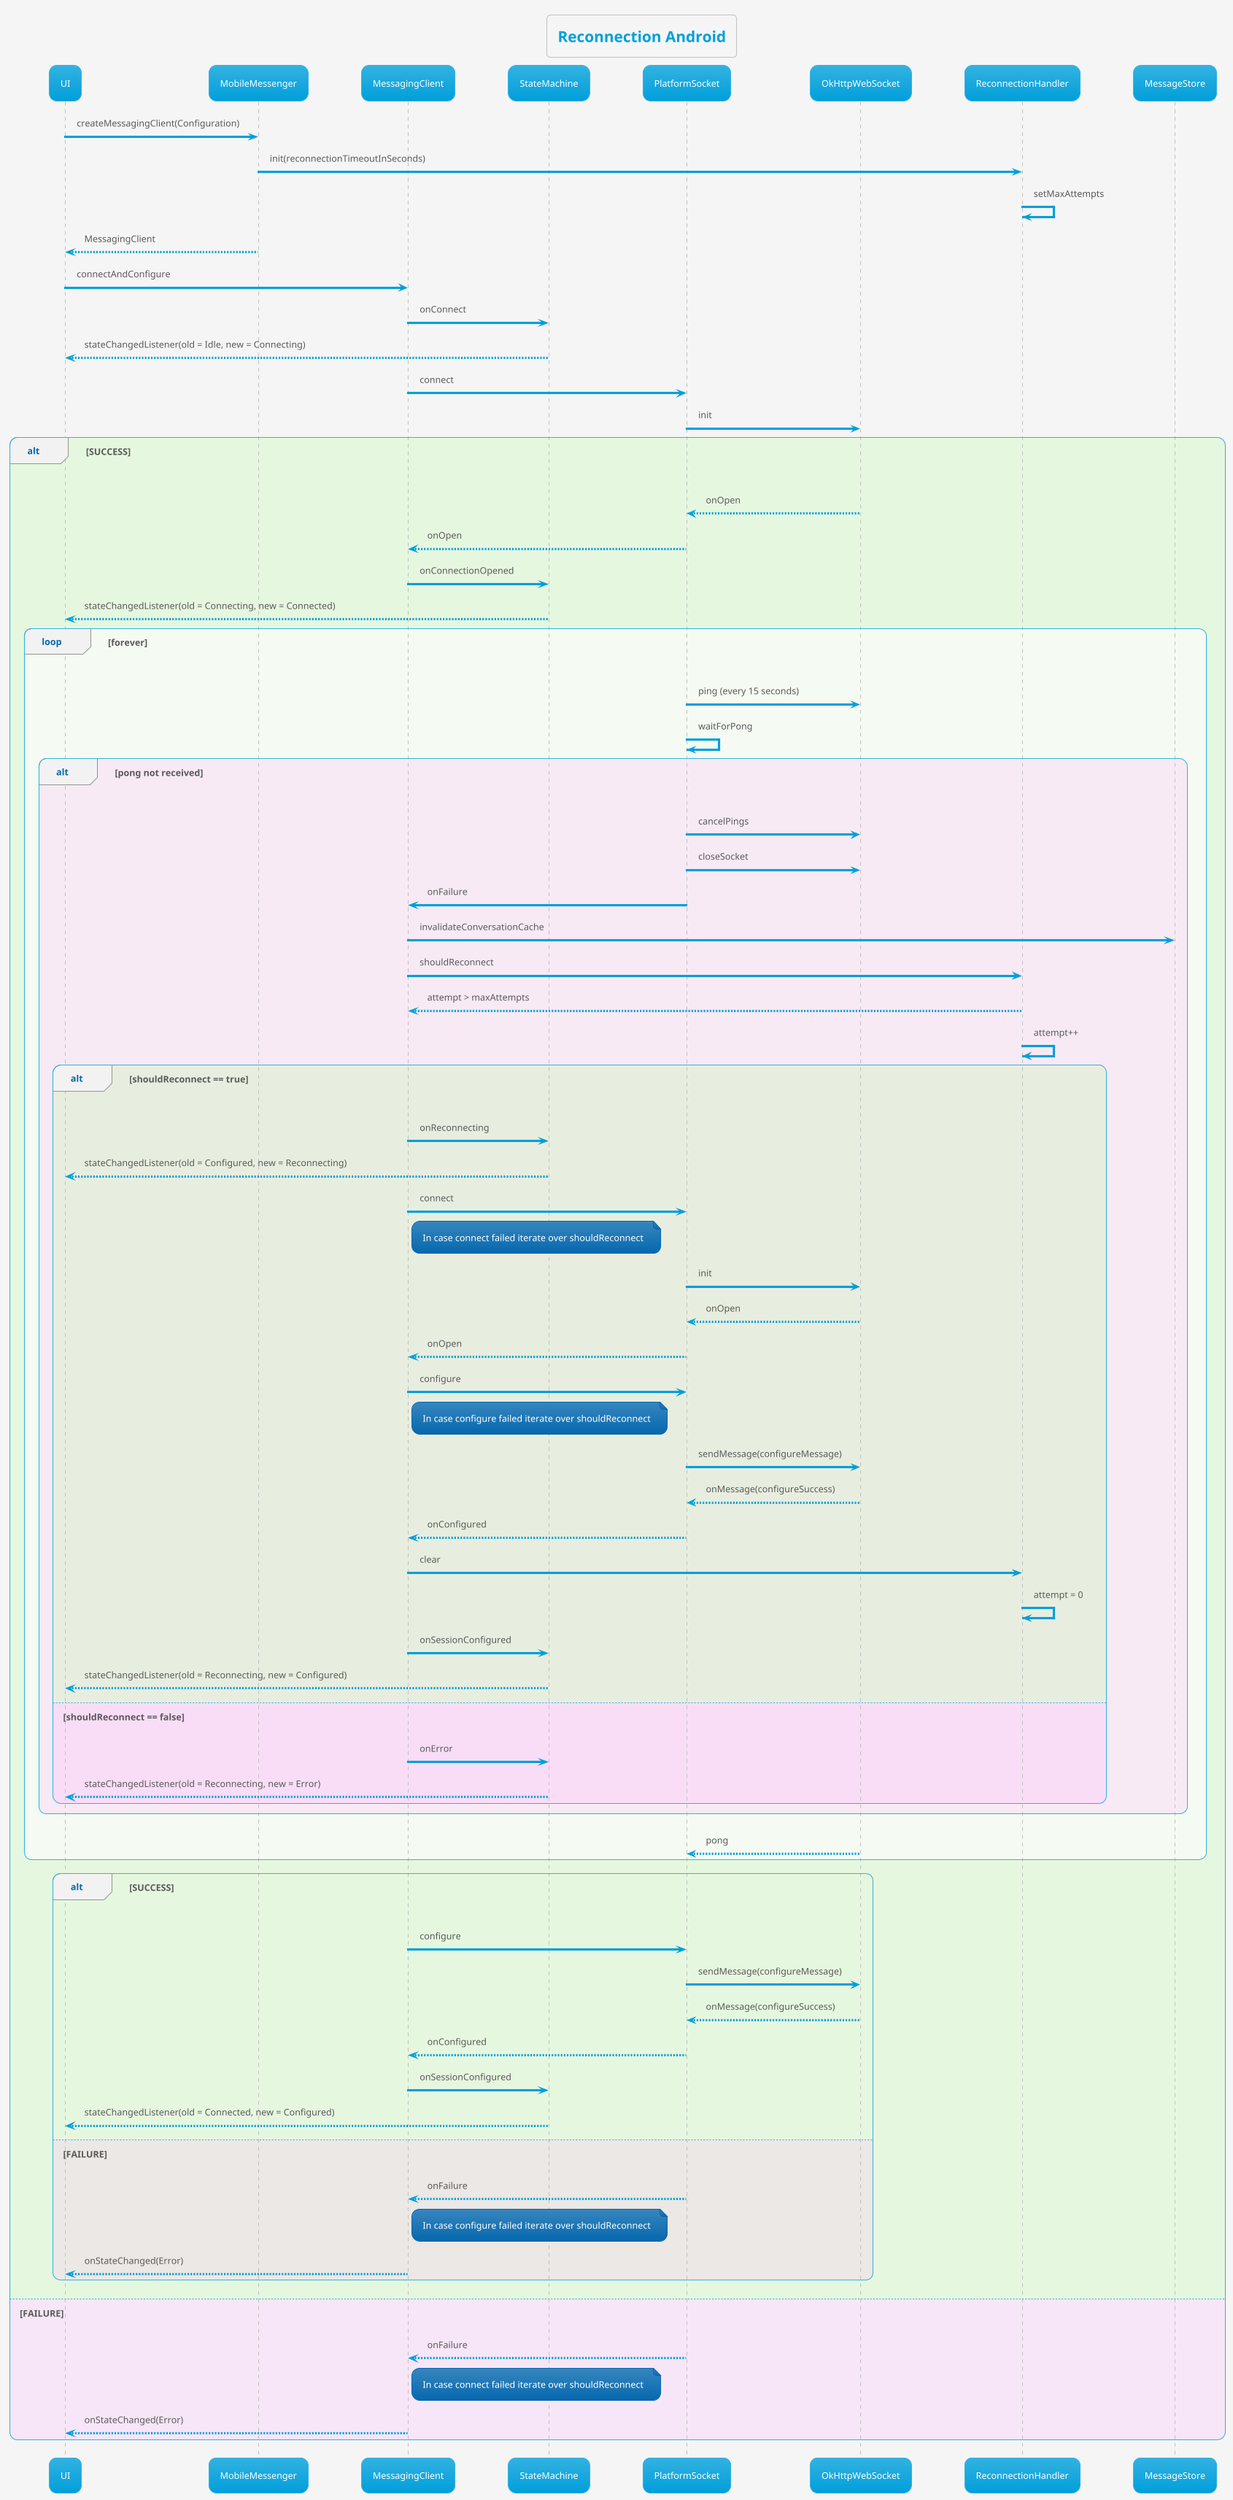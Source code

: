 @startuml
'https://plantuml.com/sequence-diagram

!theme bluegray
!pragma teoz true

skinparam backgroundColor #whitesmoke
title Reconnection Android

participant UI
participant MobileMessenger
participant MessagingClient
participant StateMachine
participant PlatformSocket
participant OkHttpWebSocket
participant ReconnectionHandler
participant MessageStore

UI -> MobileMessenger: createMessagingClient(Configuration)
MobileMessenger -> ReconnectionHandler: init(reconnectionTimeoutInSeconds)
ReconnectionHandler -> ReconnectionHandler: setMaxAttempts
MobileMessenger --> UI: MessagingClient
UI -> MessagingClient: connectAndConfigure
MessagingClient -> StateMachine: onConnect
StateMachine --> UI: stateChangedListener(old = Idle, new = Connecting)
MessagingClient -> PlatformSocket: connect
PlatformSocket -> OkHttpWebSocket: init

alt #aaff8833 SUCCESS
    OkHttpWebSocket --> PlatformSocket: onOpen
    PlatformSocket --> MessagingClient: onOpen
    MessagingClient -> StateMachine: onConnectionOpened
    StateMachine --> UI: stateChangedListener(old = Connecting, new = Connected)
    loop #fcfcfcaa forever
    PlatformSocket -> OkHttpWebSocket: ping (every 15 seconds)
    PlatformSocket -> PlatformSocket: waitForPong
        alt #ffaaff33 pong not received
            PlatformSocket -> OkHttpWebSocket: cancelPings
            PlatformSocket -> OkHttpWebSocket: closeSocket
            PlatformSocket -> MessagingClient: onFailure
            MessagingClient -> MessageStore: invalidateConversationCache
            MessagingClient -> ReconnectionHandler: shouldReconnect
            ReconnectionHandler --> MessagingClient: attempt > maxAttempts
            ReconnectionHandler -> ReconnectionHandler: attempt++
            alt #aaff8833 shouldReconnect == true
                MessagingClient -> StateMachine: onReconnecting
                StateMachine --> UI: stateChangedListener(old = Configured, new = Reconnecting)
                MessagingClient -> PlatformSocket: connect
                note right MessagingClient
                                In case connect failed iterate over shouldReconnect
                            end note
                PlatformSocket -> OkHttpWebSocket: init
                OkHttpWebSocket --> PlatformSocket: onOpen
                PlatformSocket --> MessagingClient: onOpen
                MessagingClient -> PlatformSocket: configure
                note right MessagingClient
                                In case configure failed iterate over shouldReconnect
                end note
                PlatformSocket -> OkHttpWebSocket: sendMessage(configureMessage)
                OkHttpWebSocket --> PlatformSocket: onMessage(configureSuccess)
                PlatformSocket --> MessagingClient: onConfigured
                MessagingClient -> ReconnectionHandler: clear
                ReconnectionHandler -> ReconnectionHandler: attempt = 0
                MessagingClient -> StateMachine: onSessionConfigured
                StateMachine --> UI: stateChangedListener(old = Reconnecting, new = Configured)
            else #ffaaff33 shouldReconnect == false
                MessagingClient -> StateMachine: onError
                StateMachine --> UI: stateChangedListener(old = Reconnecting, new = Error)
            end
        end
    OkHttpWebSocket --> PlatformSocket: pong
    end
alt SUCCESS
    MessagingClient -> PlatformSocket: configure
    PlatformSocket -> OkHttpWebSocket: sendMessage(configureMessage)
    OkHttpWebSocket --> PlatformSocket: onMessage(configureSuccess)
    PlatformSocket --> MessagingClient: onConfigured
    MessagingClient -> StateMachine: onSessionConfigured
    StateMachine --> UI: stateChangedListener(old = Connected, new = Configured)
else #ffaaff33 FAILURE
    PlatformSocket --> MessagingClient: onFailure
        note right MessagingClient
                   In case configure failed iterate over shouldReconnect
        end note
    MessagingClient --> UI: onStateChanged(Error)
end
else #ffaaff33 FAILURE
    PlatformSocket --> MessagingClient: onFailure
     note right MessagingClient
                       In case connect failed iterate over shouldReconnect
            end note
    MessagingClient --> UI: onStateChanged(Error)
end
@enduml
